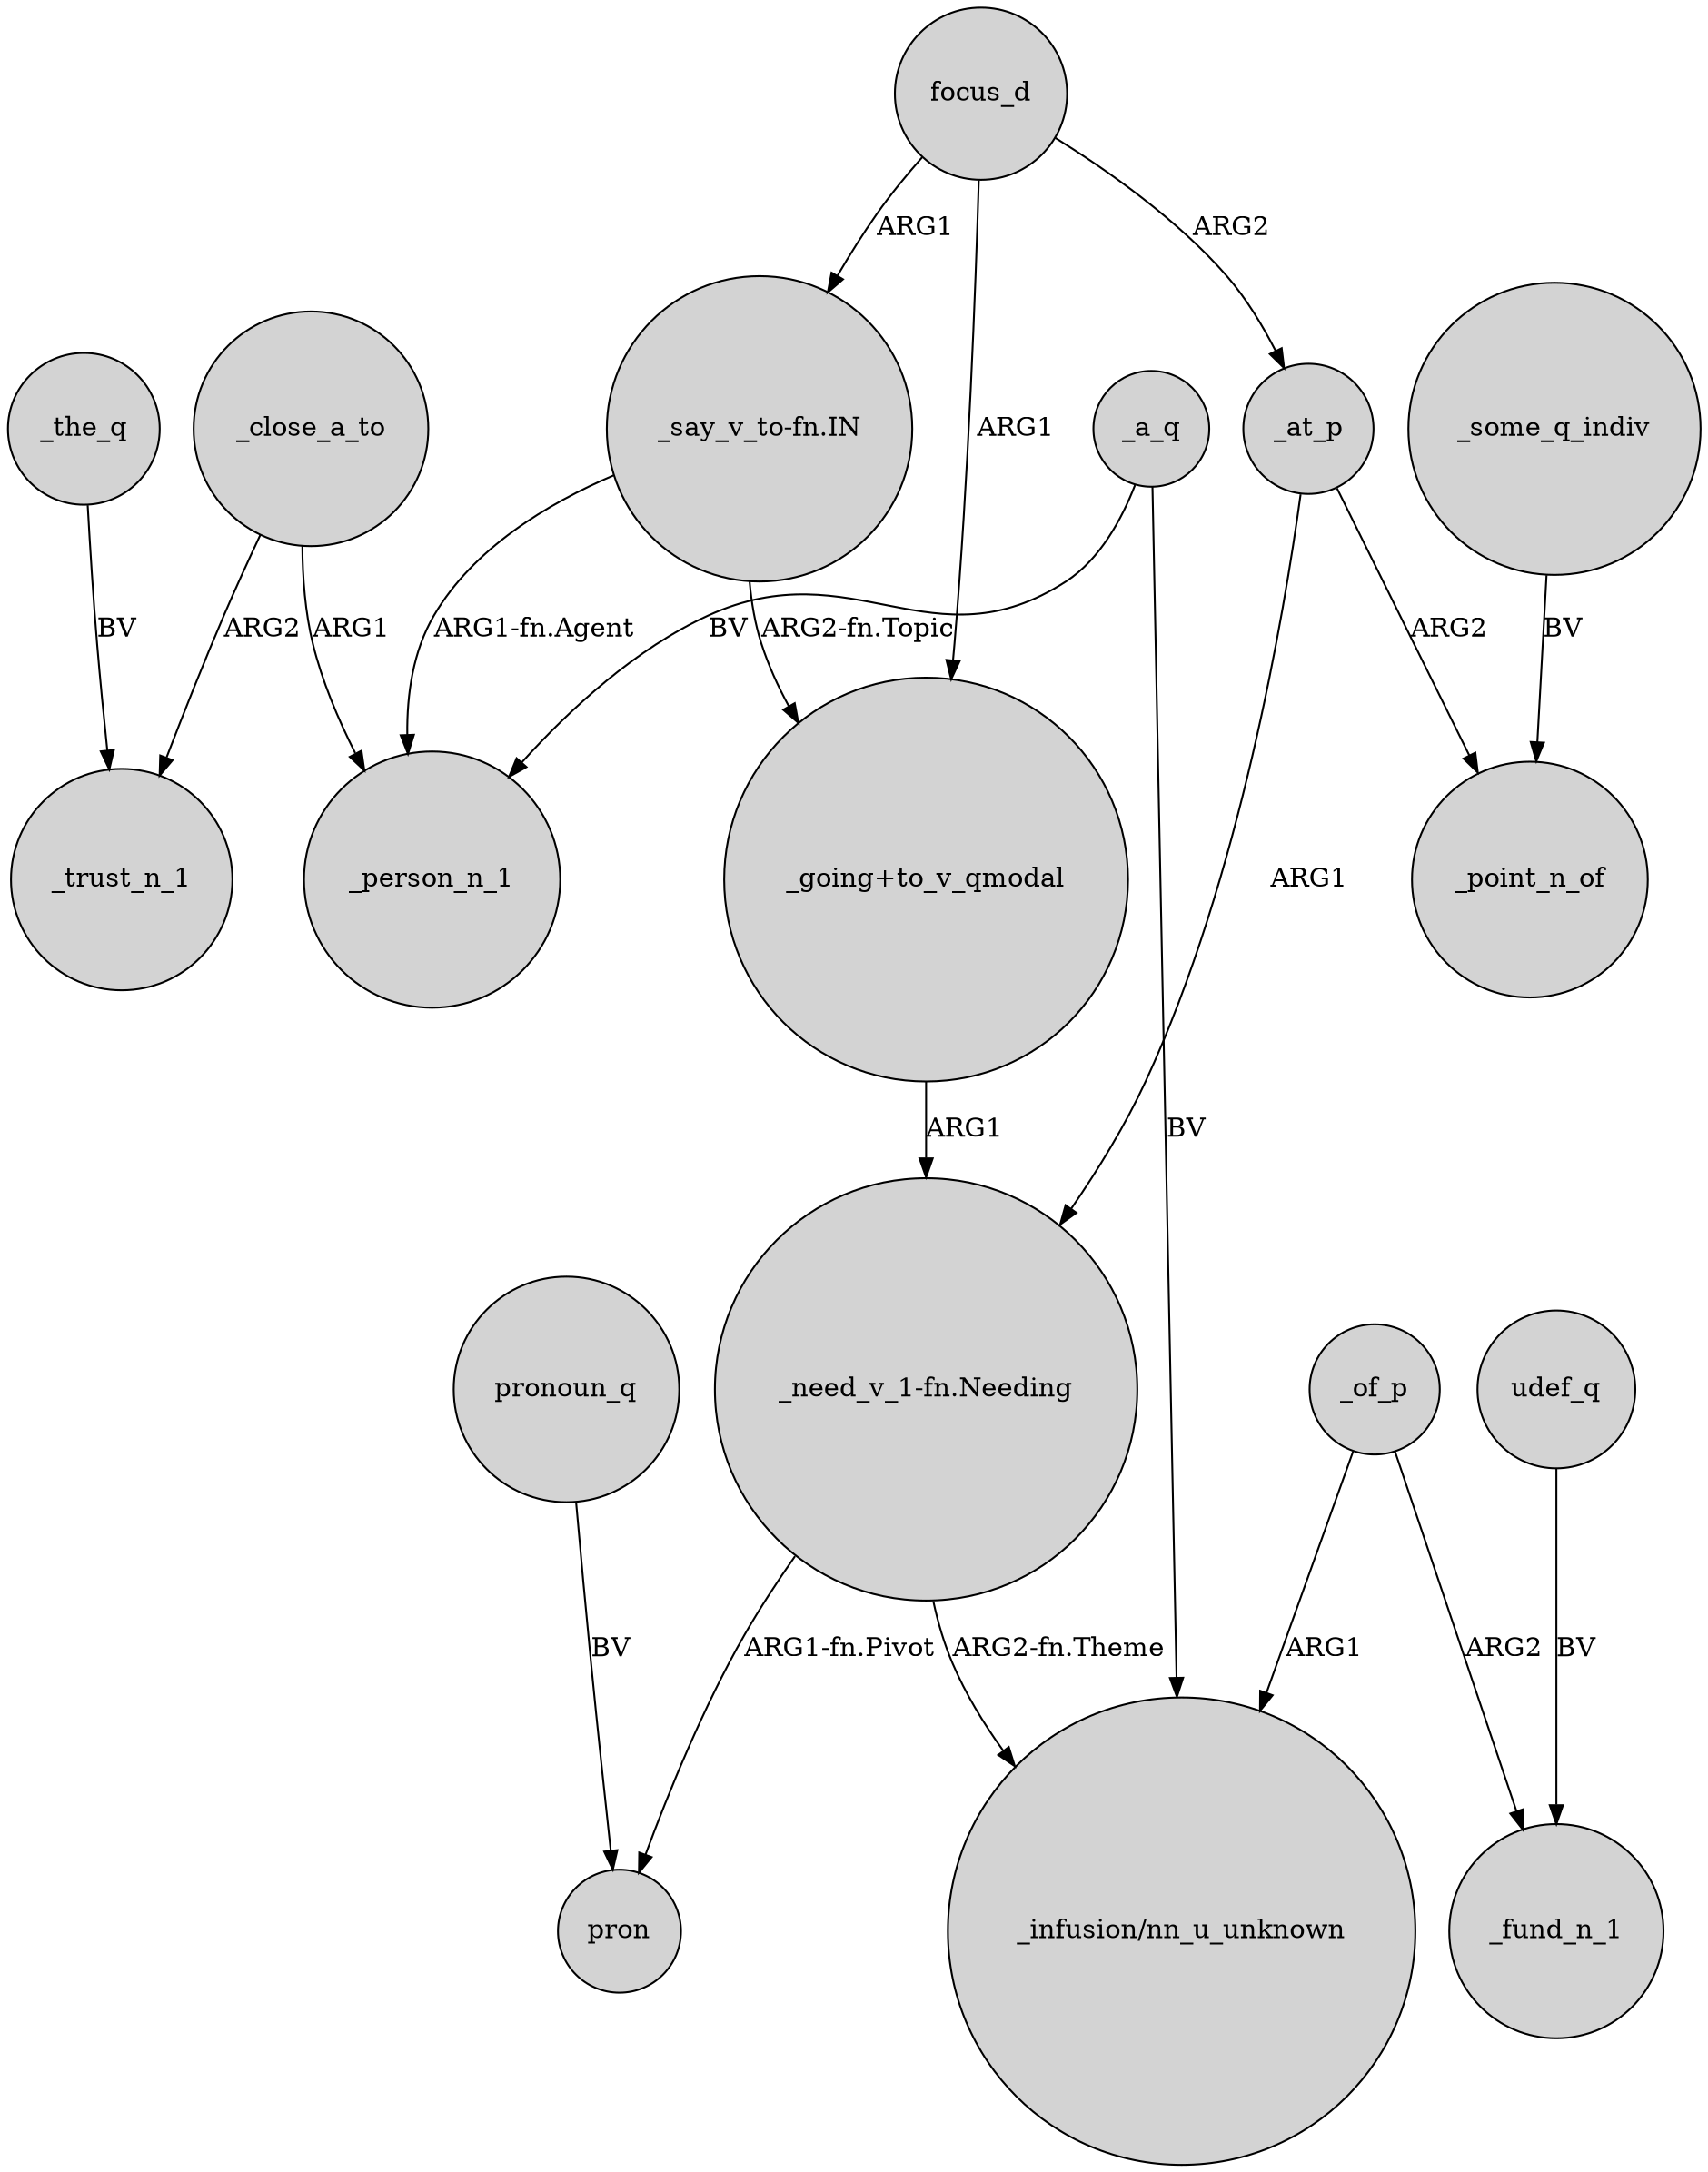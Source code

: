 digraph {
	node [shape=circle style=filled]
	_close_a_to -> _trust_n_1 [label=ARG2]
	_at_p -> "_need_v_1-fn.Needing" [label=ARG1]
	_a_q -> _person_n_1 [label=BV]
	"_say_v_to-fn.IN" -> "_going+to_v_qmodal" [label="ARG2-fn.Topic"]
	_close_a_to -> _person_n_1 [label=ARG1]
	focus_d -> _at_p [label=ARG2]
	"_going+to_v_qmodal" -> "_need_v_1-fn.Needing" [label=ARG1]
	_of_p -> "_infusion/nn_u_unknown" [label=ARG1]
	"_say_v_to-fn.IN" -> _person_n_1 [label="ARG1-fn.Agent"]
	pronoun_q -> pron [label=BV]
	_of_p -> _fund_n_1 [label=ARG2]
	"_need_v_1-fn.Needing" -> pron [label="ARG1-fn.Pivot"]
	_a_q -> "_infusion/nn_u_unknown" [label=BV]
	udef_q -> _fund_n_1 [label=BV]
	_at_p -> _point_n_of [label=ARG2]
	"_need_v_1-fn.Needing" -> "_infusion/nn_u_unknown" [label="ARG2-fn.Theme"]
	_the_q -> _trust_n_1 [label=BV]
	focus_d -> "_going+to_v_qmodal" [label=ARG1]
	focus_d -> "_say_v_to-fn.IN" [label=ARG1]
	_some_q_indiv -> _point_n_of [label=BV]
}

